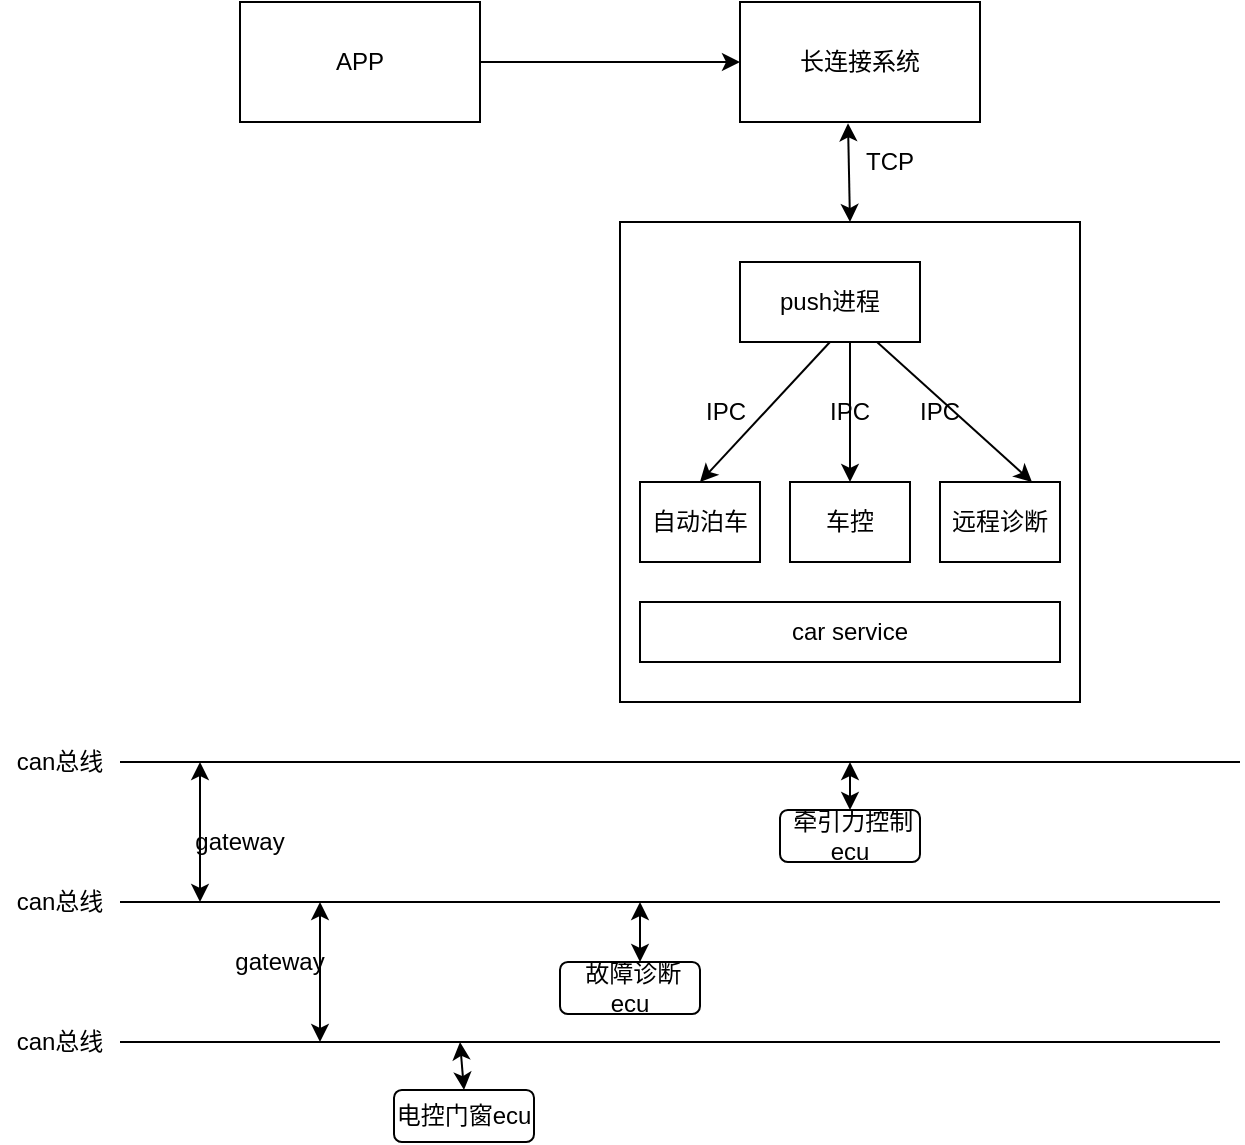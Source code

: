 <mxfile version="12.3.9" type="github" pages="1">
  <diagram id="lIEj3yTJJtI_6PWhw0XE" name="第 1 页">
    <mxGraphModel dx="768" dy="423" grid="1" gridSize="10" guides="1" tooltips="1" connect="1" arrows="1" fold="1" page="1" pageScale="1" pageWidth="827" pageHeight="1169" math="0" shadow="0">
      <root>
        <mxCell id="0"/>
        <mxCell id="1" parent="0"/>
        <mxCell id="SwAw4xg88gmh7lAkYRVZ-1" value="" style="rounded=0;whiteSpace=wrap;html=1;" vertex="1" parent="1">
          <mxGeometry x="380" y="150" width="230" height="240" as="geometry"/>
        </mxCell>
        <mxCell id="SwAw4xg88gmh7lAkYRVZ-2" value="自动泊车" style="rounded=0;whiteSpace=wrap;html=1;" vertex="1" parent="1">
          <mxGeometry x="390" y="280" width="60" height="40" as="geometry"/>
        </mxCell>
        <mxCell id="SwAw4xg88gmh7lAkYRVZ-3" value="车机" style="text;html=1;strokeColor=none;fillColor=none;align=center;verticalAlign=middle;whiteSpace=wrap;rounded=0;" vertex="1" parent="1">
          <mxGeometry x="465" y="190" width="40" height="20" as="geometry"/>
        </mxCell>
        <mxCell id="SwAw4xg88gmh7lAkYRVZ-12" value="push进程" style="rounded=0;whiteSpace=wrap;html=1;" vertex="1" parent="1">
          <mxGeometry x="440" y="170" width="90" height="40" as="geometry"/>
        </mxCell>
        <mxCell id="SwAw4xg88gmh7lAkYRVZ-13" value="车控" style="rounded=0;whiteSpace=wrap;html=1;" vertex="1" parent="1">
          <mxGeometry x="465" y="280" width="60" height="40" as="geometry"/>
        </mxCell>
        <mxCell id="SwAw4xg88gmh7lAkYRVZ-14" style="edgeStyle=orthogonalEdgeStyle;rounded=0;orthogonalLoop=1;jettySize=auto;html=1;exitX=0.5;exitY=1;exitDx=0;exitDy=0;" edge="1" parent="1" source="SwAw4xg88gmh7lAkYRVZ-13" target="SwAw4xg88gmh7lAkYRVZ-13">
          <mxGeometry relative="1" as="geometry"/>
        </mxCell>
        <mxCell id="SwAw4xg88gmh7lAkYRVZ-15" value="远程诊断" style="rounded=0;whiteSpace=wrap;html=1;" vertex="1" parent="1">
          <mxGeometry x="540" y="280" width="60" height="40" as="geometry"/>
        </mxCell>
        <mxCell id="SwAw4xg88gmh7lAkYRVZ-16" value="car service" style="rounded=0;whiteSpace=wrap;html=1;" vertex="1" parent="1">
          <mxGeometry x="390" y="340" width="210" height="30" as="geometry"/>
        </mxCell>
        <mxCell id="SwAw4xg88gmh7lAkYRVZ-17" value="" style="endArrow=none;html=1;" edge="1" parent="1">
          <mxGeometry width="50" height="50" relative="1" as="geometry">
            <mxPoint x="130" y="420" as="sourcePoint"/>
            <mxPoint x="690" y="420" as="targetPoint"/>
          </mxGeometry>
        </mxCell>
        <mxCell id="SwAw4xg88gmh7lAkYRVZ-18" value="" style="endArrow=none;html=1;" edge="1" parent="1">
          <mxGeometry width="50" height="50" relative="1" as="geometry">
            <mxPoint x="130" y="490" as="sourcePoint"/>
            <mxPoint x="680" y="490" as="targetPoint"/>
          </mxGeometry>
        </mxCell>
        <mxCell id="SwAw4xg88gmh7lAkYRVZ-19" value="" style="endArrow=none;html=1;" edge="1" parent="1">
          <mxGeometry width="50" height="50" relative="1" as="geometry">
            <mxPoint x="130" y="560" as="sourcePoint"/>
            <mxPoint x="680" y="560" as="targetPoint"/>
          </mxGeometry>
        </mxCell>
        <mxCell id="SwAw4xg88gmh7lAkYRVZ-22" value="" style="endArrow=classic;startArrow=classic;html=1;" edge="1" parent="1">
          <mxGeometry width="50" height="50" relative="1" as="geometry">
            <mxPoint x="170" y="490" as="sourcePoint"/>
            <mxPoint x="170" y="420" as="targetPoint"/>
          </mxGeometry>
        </mxCell>
        <mxCell id="SwAw4xg88gmh7lAkYRVZ-23" value="" style="endArrow=classic;startArrow=classic;html=1;" edge="1" parent="1">
          <mxGeometry width="50" height="50" relative="1" as="geometry">
            <mxPoint x="230" y="560" as="sourcePoint"/>
            <mxPoint x="230" y="490" as="targetPoint"/>
          </mxGeometry>
        </mxCell>
        <mxCell id="SwAw4xg88gmh7lAkYRVZ-24" value="gateway" style="text;html=1;strokeColor=none;fillColor=none;align=center;verticalAlign=middle;whiteSpace=wrap;rounded=0;" vertex="1" parent="1">
          <mxGeometry x="170" y="450" width="40" height="20" as="geometry"/>
        </mxCell>
        <mxCell id="SwAw4xg88gmh7lAkYRVZ-25" value="gateway" style="text;html=1;strokeColor=none;fillColor=none;align=center;verticalAlign=middle;whiteSpace=wrap;rounded=0;" vertex="1" parent="1">
          <mxGeometry x="190" y="510" width="40" height="20" as="geometry"/>
        </mxCell>
        <mxCell id="SwAw4xg88gmh7lAkYRVZ-26" value="can总线" style="text;html=1;strokeColor=none;fillColor=none;align=center;verticalAlign=middle;whiteSpace=wrap;rounded=0;" vertex="1" parent="1">
          <mxGeometry x="70" y="410" width="60" height="20" as="geometry"/>
        </mxCell>
        <mxCell id="SwAw4xg88gmh7lAkYRVZ-27" value="can总线" style="text;html=1;strokeColor=none;fillColor=none;align=center;verticalAlign=middle;whiteSpace=wrap;rounded=0;" vertex="1" parent="1">
          <mxGeometry x="70" y="480" width="60" height="20" as="geometry"/>
        </mxCell>
        <mxCell id="SwAw4xg88gmh7lAkYRVZ-28" value="can总线" style="text;html=1;strokeColor=none;fillColor=none;align=center;verticalAlign=middle;whiteSpace=wrap;rounded=0;" vertex="1" parent="1">
          <mxGeometry x="70" y="550" width="60" height="20" as="geometry"/>
        </mxCell>
        <mxCell id="SwAw4xg88gmh7lAkYRVZ-30" value="电控门窗ecu" style="rounded=1;whiteSpace=wrap;html=1;" vertex="1" parent="1">
          <mxGeometry x="267" y="584" width="70" height="26" as="geometry"/>
        </mxCell>
        <mxCell id="SwAw4xg88gmh7lAkYRVZ-31" value="&amp;nbsp;故障诊断ecu" style="rounded=1;whiteSpace=wrap;html=1;" vertex="1" parent="1">
          <mxGeometry x="350" y="520" width="70" height="26" as="geometry"/>
        </mxCell>
        <mxCell id="SwAw4xg88gmh7lAkYRVZ-32" value="&amp;nbsp;牵引力控制ecu" style="rounded=1;whiteSpace=wrap;html=1;" vertex="1" parent="1">
          <mxGeometry x="460" y="444" width="70" height="26" as="geometry"/>
        </mxCell>
        <mxCell id="SwAw4xg88gmh7lAkYRVZ-33" value="" style="endArrow=classic;startArrow=classic;html=1;exitX=0.5;exitY=0;exitDx=0;exitDy=0;" edge="1" parent="1" source="SwAw4xg88gmh7lAkYRVZ-32">
          <mxGeometry width="50" height="50" relative="1" as="geometry">
            <mxPoint x="70" y="680" as="sourcePoint"/>
            <mxPoint x="495" y="420" as="targetPoint"/>
          </mxGeometry>
        </mxCell>
        <mxCell id="SwAw4xg88gmh7lAkYRVZ-34" value="" style="endArrow=classic;startArrow=classic;html=1;" edge="1" parent="1">
          <mxGeometry width="50" height="50" relative="1" as="geometry">
            <mxPoint x="390" y="520" as="sourcePoint"/>
            <mxPoint x="390" y="490" as="targetPoint"/>
          </mxGeometry>
        </mxCell>
        <mxCell id="SwAw4xg88gmh7lAkYRVZ-35" value="" style="endArrow=classic;startArrow=classic;html=1;exitX=0.5;exitY=0;exitDx=0;exitDy=0;" edge="1" parent="1" source="SwAw4xg88gmh7lAkYRVZ-30">
          <mxGeometry width="50" height="50" relative="1" as="geometry">
            <mxPoint x="70" y="680" as="sourcePoint"/>
            <mxPoint x="300" y="560" as="targetPoint"/>
          </mxGeometry>
        </mxCell>
        <mxCell id="SwAw4xg88gmh7lAkYRVZ-37" value="" style="endArrow=classic;html=1;exitX=0.5;exitY=1;exitDx=0;exitDy=0;entryX=0.5;entryY=0;entryDx=0;entryDy=0;" edge="1" parent="1" source="SwAw4xg88gmh7lAkYRVZ-12" target="SwAw4xg88gmh7lAkYRVZ-2">
          <mxGeometry width="50" height="50" relative="1" as="geometry">
            <mxPoint x="70" y="680" as="sourcePoint"/>
            <mxPoint x="120" y="630" as="targetPoint"/>
          </mxGeometry>
        </mxCell>
        <mxCell id="SwAw4xg88gmh7lAkYRVZ-39" value="" style="endArrow=classic;html=1;entryX=0.75;entryY=0;entryDx=0;entryDy=0;exitX=0.75;exitY=1;exitDx=0;exitDy=0;" edge="1" parent="1">
          <mxGeometry width="50" height="50" relative="1" as="geometry">
            <mxPoint x="508.5" y="210" as="sourcePoint"/>
            <mxPoint x="586" y="280" as="targetPoint"/>
          </mxGeometry>
        </mxCell>
        <mxCell id="SwAw4xg88gmh7lAkYRVZ-40" value="IPC" style="text;html=1;strokeColor=none;fillColor=none;align=center;verticalAlign=middle;whiteSpace=wrap;rounded=0;" vertex="1" parent="1">
          <mxGeometry x="413" y="235" width="40" height="20" as="geometry"/>
        </mxCell>
        <mxCell id="SwAw4xg88gmh7lAkYRVZ-43" value="IPC" style="text;html=1;strokeColor=none;fillColor=none;align=center;verticalAlign=middle;whiteSpace=wrap;rounded=0;" vertex="1" parent="1">
          <mxGeometry x="520" y="235" width="40" height="20" as="geometry"/>
        </mxCell>
        <mxCell id="SwAw4xg88gmh7lAkYRVZ-46" value="" style="endArrow=classic;html=1;exitX=0.75;exitY=1;exitDx=0;exitDy=0;" edge="1" parent="1" source="SwAw4xg88gmh7lAkYRVZ-3" target="SwAw4xg88gmh7lAkYRVZ-13">
          <mxGeometry width="50" height="50" relative="1" as="geometry">
            <mxPoint x="350" y="280" as="sourcePoint"/>
            <mxPoint x="290" y="360" as="targetPoint"/>
          </mxGeometry>
        </mxCell>
        <mxCell id="SwAw4xg88gmh7lAkYRVZ-47" value="IPC" style="text;html=1;strokeColor=none;fillColor=none;align=center;verticalAlign=middle;whiteSpace=wrap;rounded=0;" vertex="1" parent="1">
          <mxGeometry x="475" y="235" width="40" height="20" as="geometry"/>
        </mxCell>
        <mxCell id="SwAw4xg88gmh7lAkYRVZ-48" value="长连接系统" style="rounded=0;whiteSpace=wrap;html=1;" vertex="1" parent="1">
          <mxGeometry x="440" y="40" width="120" height="60" as="geometry"/>
        </mxCell>
        <mxCell id="SwAw4xg88gmh7lAkYRVZ-49" value="APP" style="rounded=0;whiteSpace=wrap;html=1;" vertex="1" parent="1">
          <mxGeometry x="190" y="40" width="120" height="60" as="geometry"/>
        </mxCell>
        <mxCell id="SwAw4xg88gmh7lAkYRVZ-50" value="" style="endArrow=classic;html=1;entryX=0;entryY=0.5;entryDx=0;entryDy=0;exitX=1;exitY=0.5;exitDx=0;exitDy=0;" edge="1" parent="1" source="SwAw4xg88gmh7lAkYRVZ-49" target="SwAw4xg88gmh7lAkYRVZ-48">
          <mxGeometry width="50" height="50" relative="1" as="geometry">
            <mxPoint x="110" y="380" as="sourcePoint"/>
            <mxPoint x="200" y="300" as="targetPoint"/>
          </mxGeometry>
        </mxCell>
        <mxCell id="SwAw4xg88gmh7lAkYRVZ-52" value="" style="endArrow=classic;startArrow=classic;html=1;entryX=0.45;entryY=1.011;entryDx=0;entryDy=0;entryPerimeter=0;exitX=0.5;exitY=0;exitDx=0;exitDy=0;" edge="1" parent="1" source="SwAw4xg88gmh7lAkYRVZ-1" target="SwAw4xg88gmh7lAkYRVZ-48">
          <mxGeometry width="50" height="50" relative="1" as="geometry">
            <mxPoint x="220" y="340" as="sourcePoint"/>
            <mxPoint x="330" y="300" as="targetPoint"/>
          </mxGeometry>
        </mxCell>
        <mxCell id="SwAw4xg88gmh7lAkYRVZ-53" value="TCP" style="text;html=1;strokeColor=none;fillColor=none;align=center;verticalAlign=middle;whiteSpace=wrap;rounded=0;" vertex="1" parent="1">
          <mxGeometry x="495" y="110" width="40" height="20" as="geometry"/>
        </mxCell>
      </root>
    </mxGraphModel>
  </diagram>
</mxfile>
